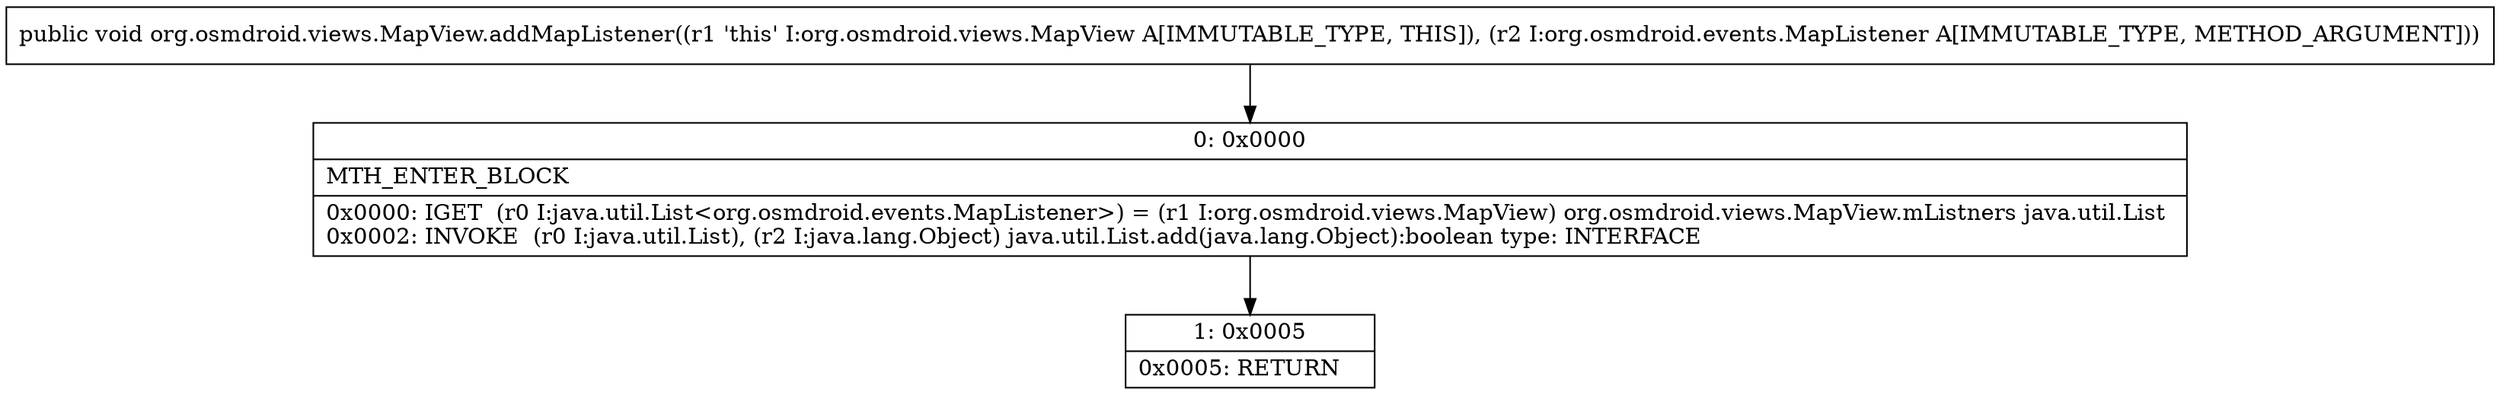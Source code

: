 digraph "CFG fororg.osmdroid.views.MapView.addMapListener(Lorg\/osmdroid\/events\/MapListener;)V" {
Node_0 [shape=record,label="{0\:\ 0x0000|MTH_ENTER_BLOCK\l|0x0000: IGET  (r0 I:java.util.List\<org.osmdroid.events.MapListener\>) = (r1 I:org.osmdroid.views.MapView) org.osmdroid.views.MapView.mListners java.util.List \l0x0002: INVOKE  (r0 I:java.util.List), (r2 I:java.lang.Object) java.util.List.add(java.lang.Object):boolean type: INTERFACE \l}"];
Node_1 [shape=record,label="{1\:\ 0x0005|0x0005: RETURN   \l}"];
MethodNode[shape=record,label="{public void org.osmdroid.views.MapView.addMapListener((r1 'this' I:org.osmdroid.views.MapView A[IMMUTABLE_TYPE, THIS]), (r2 I:org.osmdroid.events.MapListener A[IMMUTABLE_TYPE, METHOD_ARGUMENT])) }"];
MethodNode -> Node_0;
Node_0 -> Node_1;
}


